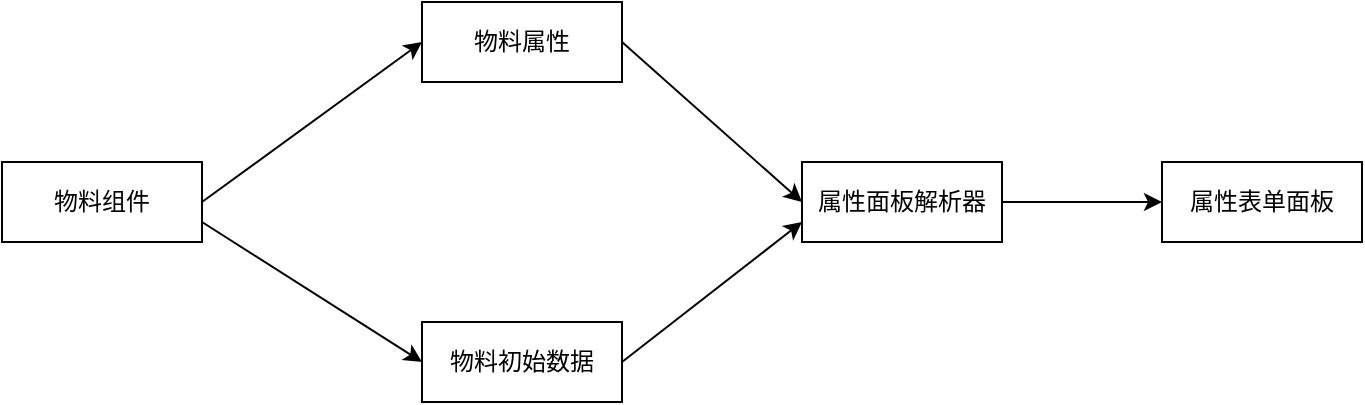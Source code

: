 <mxfile version="22.1.7" type="github">
  <diagram name="第 1 页" id="JLbR2YRAqnPtZDiZQ_Qw">
    <mxGraphModel dx="954" dy="606" grid="1" gridSize="10" guides="1" tooltips="1" connect="1" arrows="1" fold="1" page="1" pageScale="1" pageWidth="827" pageHeight="1169" math="0" shadow="0">
      <root>
        <mxCell id="0" />
        <mxCell id="1" parent="0" />
        <mxCell id="pn96O0ccZNOmGsaGeBjg-6" value="物料组件" style="rounded=0;whiteSpace=wrap;html=1;" vertex="1" parent="1">
          <mxGeometry x="70" y="230" width="100" height="40" as="geometry" />
        </mxCell>
        <mxCell id="pn96O0ccZNOmGsaGeBjg-7" value="物料属性" style="rounded=0;whiteSpace=wrap;html=1;" vertex="1" parent="1">
          <mxGeometry x="280" y="150" width="100" height="40" as="geometry" />
        </mxCell>
        <mxCell id="pn96O0ccZNOmGsaGeBjg-8" value="物料初始数据" style="rounded=0;whiteSpace=wrap;html=1;" vertex="1" parent="1">
          <mxGeometry x="280" y="310" width="100" height="40" as="geometry" />
        </mxCell>
        <mxCell id="pn96O0ccZNOmGsaGeBjg-9" value="属性面板解析器" style="rounded=0;whiteSpace=wrap;html=1;" vertex="1" parent="1">
          <mxGeometry x="470" y="230" width="100" height="40" as="geometry" />
        </mxCell>
        <mxCell id="pn96O0ccZNOmGsaGeBjg-10" value="属性表单面板" style="rounded=0;whiteSpace=wrap;html=1;" vertex="1" parent="1">
          <mxGeometry x="650" y="230" width="100" height="40" as="geometry" />
        </mxCell>
        <mxCell id="pn96O0ccZNOmGsaGeBjg-11" value="" style="endArrow=classic;html=1;rounded=0;exitX=1;exitY=0.5;exitDx=0;exitDy=0;entryX=0;entryY=0.5;entryDx=0;entryDy=0;" edge="1" parent="1" source="pn96O0ccZNOmGsaGeBjg-6" target="pn96O0ccZNOmGsaGeBjg-7">
          <mxGeometry width="50" height="50" relative="1" as="geometry">
            <mxPoint x="390" y="340" as="sourcePoint" />
            <mxPoint x="440" y="290" as="targetPoint" />
          </mxGeometry>
        </mxCell>
        <mxCell id="pn96O0ccZNOmGsaGeBjg-12" value="" style="endArrow=classic;html=1;rounded=0;exitX=1;exitY=0.75;exitDx=0;exitDy=0;entryX=0;entryY=0.5;entryDx=0;entryDy=0;" edge="1" parent="1" source="pn96O0ccZNOmGsaGeBjg-6" target="pn96O0ccZNOmGsaGeBjg-8">
          <mxGeometry width="50" height="50" relative="1" as="geometry">
            <mxPoint x="180" y="260" as="sourcePoint" />
            <mxPoint x="290" y="180" as="targetPoint" />
          </mxGeometry>
        </mxCell>
        <mxCell id="pn96O0ccZNOmGsaGeBjg-13" value="" style="endArrow=classic;html=1;rounded=0;exitX=1;exitY=0.5;exitDx=0;exitDy=0;entryX=0;entryY=0.5;entryDx=0;entryDy=0;" edge="1" parent="1" source="pn96O0ccZNOmGsaGeBjg-7" target="pn96O0ccZNOmGsaGeBjg-9">
          <mxGeometry width="50" height="50" relative="1" as="geometry">
            <mxPoint x="180" y="260" as="sourcePoint" />
            <mxPoint x="290" y="180" as="targetPoint" />
          </mxGeometry>
        </mxCell>
        <mxCell id="pn96O0ccZNOmGsaGeBjg-15" value="" style="endArrow=classic;html=1;rounded=0;exitX=1;exitY=0.5;exitDx=0;exitDy=0;entryX=0;entryY=0.75;entryDx=0;entryDy=0;" edge="1" parent="1" source="pn96O0ccZNOmGsaGeBjg-8" target="pn96O0ccZNOmGsaGeBjg-9">
          <mxGeometry width="50" height="50" relative="1" as="geometry">
            <mxPoint x="390" y="180" as="sourcePoint" />
            <mxPoint x="480" y="260" as="targetPoint" />
          </mxGeometry>
        </mxCell>
        <mxCell id="pn96O0ccZNOmGsaGeBjg-16" value="" style="endArrow=classic;html=1;rounded=0;exitX=1;exitY=0.5;exitDx=0;exitDy=0;" edge="1" parent="1" source="pn96O0ccZNOmGsaGeBjg-9" target="pn96O0ccZNOmGsaGeBjg-10">
          <mxGeometry width="50" height="50" relative="1" as="geometry">
            <mxPoint x="390" y="180" as="sourcePoint" />
            <mxPoint x="480" y="260" as="targetPoint" />
          </mxGeometry>
        </mxCell>
      </root>
    </mxGraphModel>
  </diagram>
</mxfile>
